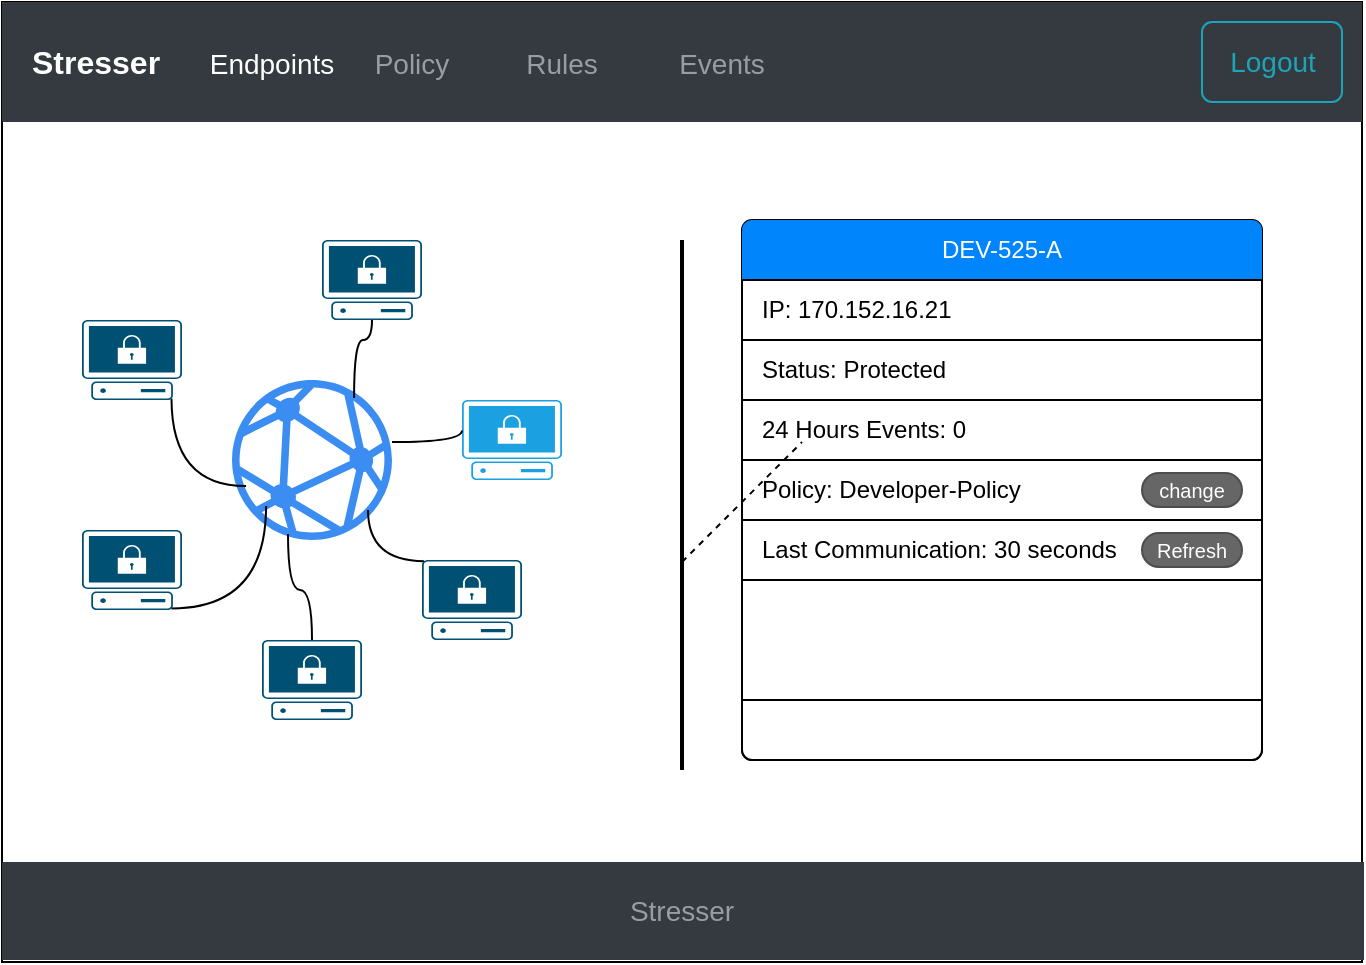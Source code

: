 <mxfile version="13.6.5">
    <diagram id="rAeyCYHqdwfexsLL6dYN" name="Page-1">
        <mxGraphModel dx="574" dy="377" grid="1" gridSize="10" guides="1" tooltips="1" connect="1" arrows="1" fold="1" page="1" pageScale="1" pageWidth="1100" pageHeight="850" math="0" shadow="0">
            <root>
                <mxCell id="0"/>
                <mxCell id="1" parent="0"/>
                <mxCell id="3" value="" style="rounded=0;whiteSpace=wrap;html=1;" parent="1" vertex="1">
                    <mxGeometry x="180" y="160" width="680" height="480" as="geometry"/>
                </mxCell>
                <mxCell id="5" value="Stresser" style="html=1;shadow=0;dashed=0;fillColor=#343A40;strokeColor=none;fontSize=16;fontColor=#ffffff;align=left;spacing=15;fontStyle=1" parent="1" vertex="1">
                    <mxGeometry x="180" y="160" width="680" height="60" as="geometry"/>
                </mxCell>
                <mxCell id="6" value="Endpoints" style="fillColor=none;strokeColor=none;fontSize=14;fontColor=#ffffff;align=center;" parent="5" vertex="1">
                    <mxGeometry width="70" height="40" relative="1" as="geometry">
                        <mxPoint x="100" y="10" as="offset"/>
                    </mxGeometry>
                </mxCell>
                <mxCell id="7" value="Policy" style="fillColor=none;strokeColor=none;fontSize=14;fontColor=#9A9DA0;align=center;" parent="5" vertex="1">
                    <mxGeometry width="70" height="40" relative="1" as="geometry">
                        <mxPoint x="170" y="10" as="offset"/>
                    </mxGeometry>
                </mxCell>
                <mxCell id="8" value="Rules" style="fillColor=none;strokeColor=none;fontSize=14;fontColor=#9A9DA0;align=center;spacingRight=0;" parent="5" vertex="1">
                    <mxGeometry width="80" height="40" relative="1" as="geometry">
                        <mxPoint x="240" y="10" as="offset"/>
                    </mxGeometry>
                </mxCell>
                <mxCell id="9" value="Events" style="fillColor=none;strokeColor=none;fontSize=14;fontColor=#9A9DA0;align=center;" parent="5" vertex="1">
                    <mxGeometry width="80" height="40" relative="1" as="geometry">
                        <mxPoint x="320" y="10" as="offset"/>
                    </mxGeometry>
                </mxCell>
                <mxCell id="10" value="Logout" style="html=1;shadow=0;dashed=0;shape=mxgraph.bootstrap.rrect;rSize=5;fontSize=14;fontColor=#1CA5B8;strokeColor=#1CA5B8;fillColor=none;" parent="5" vertex="1">
                    <mxGeometry x="1" width="70" height="40" relative="1" as="geometry">
                        <mxPoint x="-80" y="10" as="offset"/>
                    </mxGeometry>
                </mxCell>
                <mxCell id="26" value="" style="html=1;aspect=fixed;strokeColor=none;shadow=0;align=center;verticalAlign=top;fillColor=#3B8DF1;shape=mxgraph.gcp2.network" parent="1" vertex="1">
                    <mxGeometry x="295" y="349" width="80" height="80" as="geometry"/>
                </mxCell>
                <mxCell id="30" value="" style="points=[[0.02,0.015,0],[0.5,0,0],[0.98,0.015,0],[1,0.38,0],[0.895,0.98,0],[0.5,1,0],[0.105,0.98,0],[0,0.38,0]];verticalLabelPosition=bottom;html=1;verticalAlign=top;aspect=fixed;align=center;pointerEvents=1;shape=mxgraph.cisco19.secure_endpoint_pc;fillColor=#005073;strokeColor=none;" parent="1" vertex="1">
                    <mxGeometry x="220" y="424" width="50" height="40" as="geometry"/>
                </mxCell>
                <mxCell id="31" value="" style="points=[[0.02,0.015,0],[0.5,0,0],[0.98,0.015,0],[1,0.38,0],[0.895,0.98,0],[0.5,1,0],[0.105,0.98,0],[0,0.38,0]];verticalLabelPosition=bottom;html=1;verticalAlign=top;aspect=fixed;align=center;pointerEvents=1;shape=mxgraph.cisco19.secure_endpoint_pc;fillColor=#005073;strokeColor=none;" parent="1" vertex="1">
                    <mxGeometry x="310" y="479" width="50" height="40" as="geometry"/>
                </mxCell>
                <mxCell id="32" value="" style="points=[[0.02,0.015,0],[0.5,0,0],[0.98,0.015,0],[1,0.38,0],[0.895,0.98,0],[0.5,1,0],[0.105,0.98,0],[0,0.38,0]];verticalLabelPosition=bottom;html=1;verticalAlign=top;aspect=fixed;align=center;pointerEvents=1;shape=mxgraph.cisco19.secure_endpoint_pc;fillColor=#005073;strokeColor=none;" parent="1" vertex="1">
                    <mxGeometry x="340" y="279" width="50" height="40" as="geometry"/>
                </mxCell>
                <mxCell id="64" style="edgeStyle=orthogonalEdgeStyle;rounded=0;orthogonalLoop=1;jettySize=auto;html=1;exitX=0.895;exitY=0.98;exitDx=0;exitDy=0;exitPerimeter=0;entryX=0.088;entryY=0.663;entryDx=0;entryDy=0;entryPerimeter=0;endArrow=none;endFill=0;curved=1;" parent="1" source="33" target="26" edge="1">
                    <mxGeometry relative="1" as="geometry"/>
                </mxCell>
                <mxCell id="33" value="" style="points=[[0.02,0.015,0],[0.5,0,0],[0.98,0.015,0],[1,0.38,0],[0.895,0.98,0],[0.5,1,0],[0.105,0.98,0],[0,0.38,0]];verticalLabelPosition=bottom;html=1;verticalAlign=top;aspect=fixed;align=center;pointerEvents=1;shape=mxgraph.cisco19.secure_endpoint_pc;fillColor=#005073;strokeColor=none;" parent="1" vertex="1">
                    <mxGeometry x="220" y="319" width="50" height="40" as="geometry"/>
                </mxCell>
                <mxCell id="44" value="" style="points=[[0.02,0.015,0],[0.5,0,0],[0.98,0.015,0],[1,0.38,0],[0.895,0.98,0],[0.5,1,0],[0.105,0.98,0],[0,0.38,0]];verticalLabelPosition=bottom;html=1;verticalAlign=top;aspect=fixed;align=center;pointerEvents=1;shape=mxgraph.cisco19.secure_endpoint_pc;fillColor=#005073;strokeColor=none;" parent="1" vertex="1">
                    <mxGeometry x="390" y="439" width="50" height="40" as="geometry"/>
                </mxCell>
                <mxCell id="45" value="" style="points=[[0.02,0.015,0],[0.5,0,0],[0.98,0.015,0],[1,0.38,0],[0.895,0.98,0],[0.5,1,0],[0.105,0.98,0],[0,0.38,0]];verticalLabelPosition=bottom;html=1;verticalAlign=top;aspect=fixed;align=center;pointerEvents=1;shape=mxgraph.cisco19.secure_endpoint_pc;fillColor=#1ba1e2;strokeColor=#006EAF;fontColor=#ffffff;" parent="1" vertex="1">
                    <mxGeometry x="410" y="359" width="50" height="40" as="geometry"/>
                </mxCell>
                <mxCell id="47" value="" style="line;strokeWidth=2;direction=south;html=1;" parent="1" vertex="1">
                    <mxGeometry x="515" y="279" width="10" height="265" as="geometry"/>
                </mxCell>
                <mxCell id="49" value="" style="html=1;shadow=0;dashed=0;shape=mxgraph.bootstrap.rrect;rSize=5;html=1;whiteSpace=wrap;" parent="1" vertex="1">
                    <mxGeometry x="550" y="269" width="260" height="270" as="geometry"/>
                </mxCell>
                <mxCell id="50" value="DEV-525-A" style="html=1;shadow=0;dashed=0;shape=mxgraph.bootstrap.topButton;rSize=5;strokeColor=none;fillColor=#0085FC;fontColor=#ffffff;perimeter=none;whiteSpace=wrap;resizeWidth=1;align=center;spacing=10;" parent="49" vertex="1">
                    <mxGeometry width="260" height="30" relative="1" as="geometry"/>
                </mxCell>
                <mxCell id="51" value="IP: 170.152.16.21" style="strokeColor=inherit;fillColor=inherit;gradientColor=inherit;fontColor=inherit;html=1;shadow=0;dashed=0;perimeter=none;whiteSpace=wrap;resizeWidth=1;align=left;spacing=10;" parent="49" vertex="1">
                    <mxGeometry width="260" height="30" relative="1" as="geometry">
                        <mxPoint y="30" as="offset"/>
                    </mxGeometry>
                </mxCell>
                <mxCell id="52" value="Status: Protected" style="strokeColor=inherit;fillColor=inherit;gradientColor=inherit;fontColor=inherit;html=1;shadow=0;dashed=0;perimeter=none;whiteSpace=wrap;resizeWidth=1;align=left;spacing=10;" parent="49" vertex="1">
                    <mxGeometry width="260" height="30" relative="1" as="geometry">
                        <mxPoint y="60" as="offset"/>
                    </mxGeometry>
                </mxCell>
                <mxCell id="53" value="24 Hours Events: 0" style="strokeColor=inherit;fillColor=inherit;gradientColor=inherit;fontColor=inherit;html=1;shadow=0;dashed=0;perimeter=none;whiteSpace=wrap;resizeWidth=1;align=left;spacing=10;" parent="49" vertex="1">
                    <mxGeometry width="260" height="30" relative="1" as="geometry">
                        <mxPoint y="90" as="offset"/>
                    </mxGeometry>
                </mxCell>
                <mxCell id="54" value="" style="strokeColor=inherit;fillColor=inherit;gradientColor=inherit;fontColor=inherit;html=1;shadow=0;dashed=0;shape=mxgraph.bootstrap.bottomButton;rSize=5;perimeter=none;whiteSpace=wrap;resizeWidth=1;resizeHeight=0;align=left;spacing=10;" parent="49" vertex="1">
                    <mxGeometry y="1" width="260" height="30" relative="1" as="geometry">
                        <mxPoint y="-30" as="offset"/>
                    </mxGeometry>
                </mxCell>
                <mxCell id="55" value="Policy: Developer-Policy" style="strokeColor=inherit;fillColor=inherit;gradientColor=inherit;fontColor=inherit;html=1;shadow=0;dashed=0;perimeter=none;whiteSpace=wrap;resizeWidth=1;align=left;spacing=10;" parent="49" vertex="1">
                    <mxGeometry y="120" width="260" height="30" as="geometry"/>
                </mxCell>
                <mxCell id="56" value="Last Communication: 30 seconds" style="strokeColor=inherit;fillColor=inherit;gradientColor=inherit;fontColor=inherit;html=1;shadow=0;dashed=0;perimeter=none;whiteSpace=wrap;resizeWidth=1;align=left;spacing=10;" parent="49" vertex="1">
                    <mxGeometry y="150" width="260" height="30" as="geometry"/>
                </mxCell>
                <mxCell id="60" value="change" style="rounded=1;html=1;shadow=0;dashed=0;whiteSpace=wrap;fontSize=10;fillColor=#666666;align=center;strokeColor=#4D4D4D;fontColor=#ffffff;arcSize=50;" parent="49" vertex="1">
                    <mxGeometry x="200" y="126.56" width="50" height="16.88" as="geometry"/>
                </mxCell>
                <mxCell id="62" value="Refresh" style="rounded=1;html=1;shadow=0;dashed=0;whiteSpace=wrap;fontSize=10;fillColor=#666666;align=center;strokeColor=#4D4D4D;fontColor=#ffffff;arcSize=50;" parent="49" vertex="1">
                    <mxGeometry x="200" y="156.56" width="50" height="16.88" as="geometry"/>
                </mxCell>
                <mxCell id="63" value="" style="html=1;labelBackgroundColor=#ffffff;endArrow=none;endFill=0;jettySize=auto;orthogonalLoop=1;strokeWidth=1;dashed=1;fontSize=14;" parent="1" edge="1">
                    <mxGeometry width="60" height="60" relative="1" as="geometry">
                        <mxPoint x="520" y="440" as="sourcePoint"/>
                        <mxPoint x="580" y="380" as="targetPoint"/>
                    </mxGeometry>
                </mxCell>
                <mxCell id="65" style="edgeStyle=orthogonalEdgeStyle;rounded=0;orthogonalLoop=1;jettySize=auto;html=1;exitX=0.895;exitY=0.98;exitDx=0;exitDy=0;exitPerimeter=0;entryX=0.088;entryY=0.663;entryDx=0;entryDy=0;entryPerimeter=0;endArrow=none;endFill=0;curved=1;" parent="1" source="30" edge="1">
                    <mxGeometry relative="1" as="geometry">
                        <mxPoint x="274.75" y="368.2" as="sourcePoint"/>
                        <mxPoint x="312.04" y="412.04" as="targetPoint"/>
                        <Array as="points">
                            <mxPoint x="312" y="463"/>
                        </Array>
                    </mxGeometry>
                </mxCell>
                <mxCell id="67" style="edgeStyle=orthogonalEdgeStyle;rounded=0;orthogonalLoop=1;jettySize=auto;html=1;exitX=0.02;exitY=0.015;exitDx=0;exitDy=0;exitPerimeter=0;endArrow=none;endFill=0;curved=1;entryX=0.85;entryY=0.813;entryDx=0;entryDy=0;entryPerimeter=0;" parent="1" source="44" target="26" edge="1">
                    <mxGeometry relative="1" as="geometry">
                        <mxPoint x="345" y="489" as="sourcePoint"/>
                        <mxPoint x="332" y="440" as="targetPoint"/>
                        <Array as="points"/>
                    </mxGeometry>
                </mxCell>
                <mxCell id="68" style="edgeStyle=orthogonalEdgeStyle;rounded=0;orthogonalLoop=1;jettySize=auto;html=1;endArrow=none;endFill=0;curved=1;entryX=0;entryY=0.38;entryDx=0;entryDy=0;entryPerimeter=0;exitX=1;exitY=0.388;exitDx=0;exitDy=0;exitPerimeter=0;" parent="1" source="26" target="45" edge="1">
                    <mxGeometry relative="1" as="geometry">
                        <mxPoint x="345" y="489" as="sourcePoint"/>
                        <mxPoint x="353" y="435" as="targetPoint"/>
                        <Array as="points"/>
                    </mxGeometry>
                </mxCell>
                <mxCell id="69" style="edgeStyle=orthogonalEdgeStyle;rounded=0;orthogonalLoop=1;jettySize=auto;html=1;endArrow=none;endFill=0;curved=1;entryX=0.5;entryY=1;entryDx=0;entryDy=0;entryPerimeter=0;exitX=0.763;exitY=0.113;exitDx=0;exitDy=0;exitPerimeter=0;" parent="1" source="26" target="32" edge="1">
                    <mxGeometry relative="1" as="geometry">
                        <mxPoint x="386.04" y="409" as="sourcePoint"/>
                        <mxPoint x="420" y="384.2" as="targetPoint"/>
                        <Array as="points"/>
                    </mxGeometry>
                </mxCell>
                <mxCell id="70" style="edgeStyle=orthogonalEdgeStyle;rounded=0;orthogonalLoop=1;jettySize=auto;html=1;exitX=0.5;exitY=0;exitDx=0;exitDy=0;exitPerimeter=0;endArrow=none;endFill=0;curved=1;entryX=0.35;entryY=0.963;entryDx=0;entryDy=0;entryPerimeter=0;" parent="1" source="31" target="26" edge="1">
                    <mxGeometry relative="1" as="geometry">
                        <mxPoint x="401" y="449.6" as="sourcePoint"/>
                        <mxPoint x="373" y="424.04" as="targetPoint"/>
                        <Array as="points"/>
                    </mxGeometry>
                </mxCell>
                <mxCell id="73" value="" style="html=1;shadow=0;dashed=0;fillColor=#343A40;strokeColor=none;fontSize=16;fontColor=#ffffff;align=left;spacing=15;fontStyle=1" vertex="1" parent="1">
                    <mxGeometry x="180" y="590" width="681" height="49" as="geometry"/>
                </mxCell>
                <mxCell id="74" value="Stresser" style="fillColor=none;strokeColor=none;fontSize=14;fontColor=#9A9DA0;align=center;spacingRight=0;" vertex="1" parent="73">
                    <mxGeometry width="80" height="40" relative="1" as="geometry">
                        <mxPoint x="300" y="3.5" as="offset"/>
                    </mxGeometry>
                </mxCell>
            </root>
        </mxGraphModel>
    </diagram>
</mxfile>